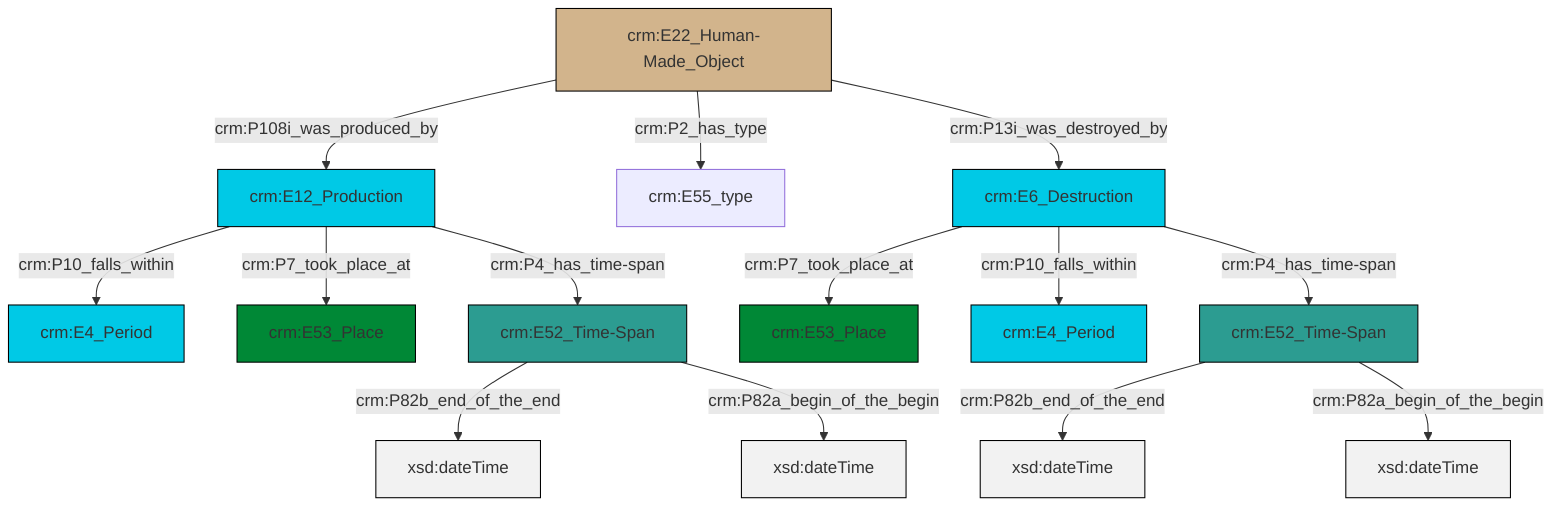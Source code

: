 graph TD
classDef Literal fill:#f2f2f2,stroke:#000000;
classDef CRM_Entity fill:#FFFFFF,stroke:#000000;
classDef Temporal_Entity fill:#00C9E6, stroke:#000000;
classDef Type fill:#E18312, stroke:#000000;
classDef Time-Span fill:#2C9C91, stroke:#000000;
classDef Appellation fill:#FFEB7F, stroke:#000000;
classDef Place fill:#008836, stroke:#000000;
classDef Persistent_Item fill:#B266B2, stroke:#000000;
classDef Conceptual_Object fill:#FFD700, stroke:#000000;
classDef Physical_Thing fill:#D2B48C, stroke:#000000;
classDef Actor fill:#f58aad, stroke:#000000;
classDef PC_Classes fill:#4ce600, stroke:#000000;
classDef Multi fill:#cccccc,stroke:#000000;

4["crm:E52_Time-Span"]:::Time-Span -->|crm:P82b_end_of_the_end| 5[xsd:dateTime]:::Literal
6["crm:E22_Human-Made_Object"]:::Physical_Thing -->|crm:P108i_was_produced_by| 7["crm:E12_Production"]:::Temporal_Entity
6["crm:E22_Human-Made_Object"]:::Physical_Thing -->|crm:P2_has_type| 2["crm:E55_type"]:::Default
4["crm:E52_Time-Span"]:::Time-Span -->|crm:P82a_begin_of_the_begin| 11[xsd:dateTime]:::Literal
8["crm:E52_Time-Span"]:::Time-Span -->|crm:P82b_end_of_the_end| 16[xsd:dateTime]:::Literal
17["crm:E6_Destruction"]:::Temporal_Entity -->|crm:P7_took_place_at| 0["crm:E53_Place"]:::Place
7["crm:E12_Production"]:::Temporal_Entity -->|crm:P10_falls_within| 14["crm:E4_Period"]:::Temporal_Entity
7["crm:E12_Production"]:::Temporal_Entity -->|crm:P7_took_place_at| 18["crm:E53_Place"]:::Place
17["crm:E6_Destruction"]:::Temporal_Entity -->|crm:P10_falls_within| 12["crm:E4_Period"]:::Temporal_Entity
8["crm:E52_Time-Span"]:::Time-Span -->|crm:P82a_begin_of_the_begin| 20[xsd:dateTime]:::Literal
6["crm:E22_Human-Made_Object"]:::Physical_Thing -->|crm:P13i_was_destroyed_by| 17["crm:E6_Destruction"]:::Temporal_Entity
7["crm:E12_Production"]:::Temporal_Entity -->|crm:P4_has_time-span| 4["crm:E52_Time-Span"]:::Time-Span
17["crm:E6_Destruction"]:::Temporal_Entity -->|crm:P4_has_time-span| 8["crm:E52_Time-Span"]:::Time-Span